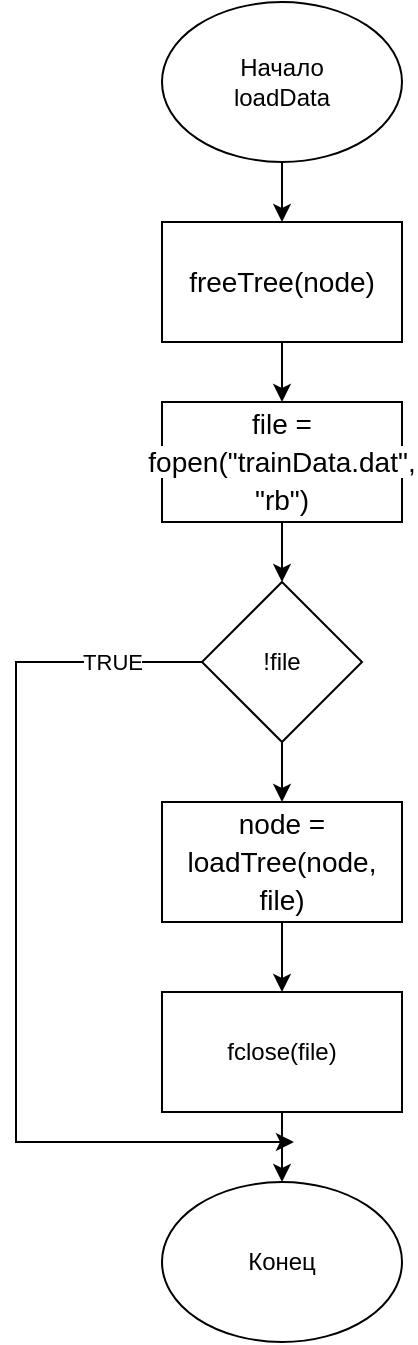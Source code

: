 <mxfile version="21.3.0" type="device">
  <diagram name="Страница 1" id="BPSZ_D-zRts92kgPjH4t">
    <mxGraphModel dx="2074" dy="1148" grid="1" gridSize="10" guides="1" tooltips="1" connect="1" arrows="1" fold="1" page="1" pageScale="1" pageWidth="827" pageHeight="1169" math="0" shadow="0">
      <root>
        <mxCell id="0" />
        <mxCell id="1" parent="0" />
        <mxCell id="X70Qgdf0w_KP_MLFUbgz-3" style="edgeStyle=orthogonalEdgeStyle;rounded=0;orthogonalLoop=1;jettySize=auto;html=1;entryX=0.5;entryY=0;entryDx=0;entryDy=0;" edge="1" parent="1" source="X70Qgdf0w_KP_MLFUbgz-1" target="X70Qgdf0w_KP_MLFUbgz-2">
          <mxGeometry relative="1" as="geometry" />
        </mxCell>
        <mxCell id="X70Qgdf0w_KP_MLFUbgz-1" value="Начало&lt;br&gt;loadData" style="ellipse;whiteSpace=wrap;html=1;" vertex="1" parent="1">
          <mxGeometry x="354" y="30" width="120" height="80" as="geometry" />
        </mxCell>
        <mxCell id="X70Qgdf0w_KP_MLFUbgz-5" style="edgeStyle=orthogonalEdgeStyle;rounded=0;orthogonalLoop=1;jettySize=auto;html=1;entryX=0.5;entryY=0;entryDx=0;entryDy=0;" edge="1" parent="1" source="X70Qgdf0w_KP_MLFUbgz-2" target="X70Qgdf0w_KP_MLFUbgz-4">
          <mxGeometry relative="1" as="geometry" />
        </mxCell>
        <mxCell id="X70Qgdf0w_KP_MLFUbgz-2" value="&lt;div style=&quot;font-size: 14px; line-height: 19px;&quot;&gt;&lt;span style=&quot;background-color: rgb(255, 255, 255);&quot;&gt;freeTree(node)&lt;/span&gt;&lt;/div&gt;" style="rounded=0;whiteSpace=wrap;html=1;" vertex="1" parent="1">
          <mxGeometry x="354" y="140" width="120" height="60" as="geometry" />
        </mxCell>
        <mxCell id="X70Qgdf0w_KP_MLFUbgz-7" style="edgeStyle=orthogonalEdgeStyle;rounded=0;orthogonalLoop=1;jettySize=auto;html=1;" edge="1" parent="1" source="X70Qgdf0w_KP_MLFUbgz-4" target="X70Qgdf0w_KP_MLFUbgz-6">
          <mxGeometry relative="1" as="geometry" />
        </mxCell>
        <mxCell id="X70Qgdf0w_KP_MLFUbgz-4" value="&lt;div style=&quot;font-size: 14px; line-height: 19px;&quot;&gt;&lt;span style=&quot;background-color: rgb(255, 255, 255);&quot;&gt;file = fopen(&quot;trainData.dat&quot;, &quot;rb&quot;)&lt;/span&gt;&lt;/div&gt;" style="rounded=0;whiteSpace=wrap;html=1;" vertex="1" parent="1">
          <mxGeometry x="354" y="230" width="120" height="60" as="geometry" />
        </mxCell>
        <mxCell id="X70Qgdf0w_KP_MLFUbgz-9" style="edgeStyle=orthogonalEdgeStyle;rounded=0;orthogonalLoop=1;jettySize=auto;html=1;entryX=0.5;entryY=0;entryDx=0;entryDy=0;" edge="1" parent="1" source="X70Qgdf0w_KP_MLFUbgz-6" target="X70Qgdf0w_KP_MLFUbgz-8">
          <mxGeometry relative="1" as="geometry" />
        </mxCell>
        <mxCell id="X70Qgdf0w_KP_MLFUbgz-14" value="TRUE" style="edgeStyle=orthogonalEdgeStyle;rounded=0;orthogonalLoop=1;jettySize=auto;html=1;" edge="1" parent="1" source="X70Qgdf0w_KP_MLFUbgz-6">
          <mxGeometry x="-0.807" relative="1" as="geometry">
            <mxPoint x="420" y="600" as="targetPoint" />
            <Array as="points">
              <mxPoint x="281" y="360" />
            </Array>
            <mxPoint as="offset" />
          </mxGeometry>
        </mxCell>
        <mxCell id="X70Qgdf0w_KP_MLFUbgz-6" value="!file" style="rhombus;whiteSpace=wrap;html=1;" vertex="1" parent="1">
          <mxGeometry x="374" y="320" width="80" height="80" as="geometry" />
        </mxCell>
        <mxCell id="X70Qgdf0w_KP_MLFUbgz-11" style="edgeStyle=orthogonalEdgeStyle;rounded=0;orthogonalLoop=1;jettySize=auto;html=1;entryX=0.5;entryY=0;entryDx=0;entryDy=0;" edge="1" parent="1" source="X70Qgdf0w_KP_MLFUbgz-8" target="X70Qgdf0w_KP_MLFUbgz-10">
          <mxGeometry relative="1" as="geometry" />
        </mxCell>
        <mxCell id="X70Qgdf0w_KP_MLFUbgz-8" value="&lt;div style=&quot;font-size: 14px; line-height: 19px;&quot;&gt;&lt;span style=&quot;background-color: rgb(255, 255, 255);&quot;&gt;node = loadTree(node, file)&lt;/span&gt;&lt;/div&gt;" style="rounded=0;whiteSpace=wrap;html=1;" vertex="1" parent="1">
          <mxGeometry x="354" y="430" width="120" height="60" as="geometry" />
        </mxCell>
        <mxCell id="X70Qgdf0w_KP_MLFUbgz-13" style="edgeStyle=orthogonalEdgeStyle;rounded=0;orthogonalLoop=1;jettySize=auto;html=1;entryX=0.5;entryY=0;entryDx=0;entryDy=0;" edge="1" parent="1" source="X70Qgdf0w_KP_MLFUbgz-10" target="X70Qgdf0w_KP_MLFUbgz-12">
          <mxGeometry relative="1" as="geometry" />
        </mxCell>
        <mxCell id="X70Qgdf0w_KP_MLFUbgz-10" value="fclose(file)" style="rounded=0;whiteSpace=wrap;html=1;" vertex="1" parent="1">
          <mxGeometry x="354" y="525" width="120" height="60" as="geometry" />
        </mxCell>
        <mxCell id="X70Qgdf0w_KP_MLFUbgz-12" value="Конец" style="ellipse;whiteSpace=wrap;html=1;" vertex="1" parent="1">
          <mxGeometry x="354" y="620" width="120" height="80" as="geometry" />
        </mxCell>
      </root>
    </mxGraphModel>
  </diagram>
</mxfile>
